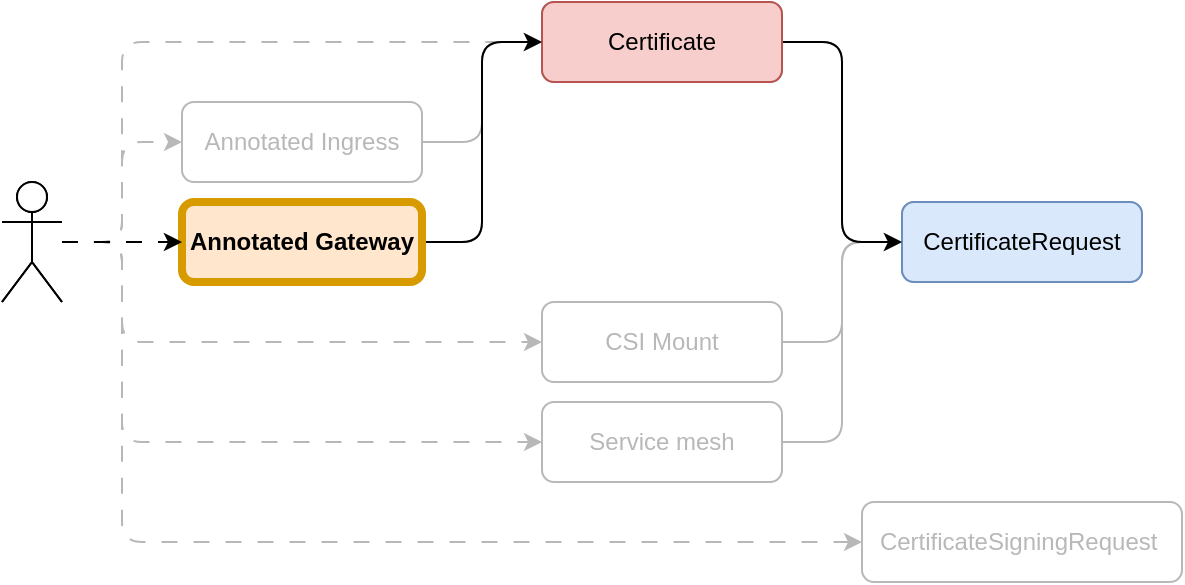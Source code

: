 <mxfile version="22.0.4" type="device">
  <diagram name="Page-1" id="8RZXTcy5Nw3SyCsKjzD_">
    <mxGraphModel dx="1018" dy="552" grid="1" gridSize="10" guides="1" tooltips="1" connect="1" arrows="1" fold="1" page="1" pageScale="1" pageWidth="1000" pageHeight="500" math="0" shadow="0">
      <root>
        <mxCell id="0" />
        <mxCell id="1" parent="0" />
        <mxCell id="JVhJCnYr1ToQFlPB30l1-1" value="CertificateRequest" style="rounded=1;whiteSpace=wrap;html=1;strokeWidth=1;fontStyle=0;strokeColor=#B8B8B8;fontColor=#b8b8b8;" parent="1" vertex="1">
          <mxGeometry x="490" y="140" width="120" height="40" as="geometry" />
        </mxCell>
        <mxCell id="JVhJCnYr1ToQFlPB30l1-7" style="edgeStyle=orthogonalEdgeStyle;rounded=1;orthogonalLoop=1;jettySize=auto;html=1;exitX=1;exitY=0.5;exitDx=0;exitDy=0;entryX=0;entryY=0.5;entryDx=0;entryDy=0;strokeColor=#B8B8B8;" parent="1" source="JVhJCnYr1ToQFlPB30l1-2" target="JVhJCnYr1ToQFlPB30l1-1" edge="1">
          <mxGeometry relative="1" as="geometry">
            <mxPoint x="520" y="300" as="targetPoint" />
            <Array as="points">
              <mxPoint x="460" y="60" />
              <mxPoint x="460" y="160" />
            </Array>
          </mxGeometry>
        </mxCell>
        <mxCell id="JVhJCnYr1ToQFlPB30l1-2" value="Certificate" style="rounded=1;whiteSpace=wrap;html=1;fontStyle=0;strokeWidth=1;strokeColor=#B8B8B8;fontColor=#b8b8b8;" parent="1" vertex="1">
          <mxGeometry x="310" y="40" width="120" height="40" as="geometry" />
        </mxCell>
        <mxCell id="JVhJCnYr1ToQFlPB30l1-5" style="edgeStyle=orthogonalEdgeStyle;rounded=1;orthogonalLoop=1;jettySize=auto;html=1;exitX=1;exitY=0.5;exitDx=0;exitDy=0;entryX=0;entryY=0.5;entryDx=0;entryDy=0;strokeColor=#B8B8B8;" parent="1" source="JVhJCnYr1ToQFlPB30l1-3" target="JVhJCnYr1ToQFlPB30l1-2" edge="1">
          <mxGeometry relative="1" as="geometry" />
        </mxCell>
        <mxCell id="JVhJCnYr1ToQFlPB30l1-3" value="Annotated Ingress" style="rounded=1;whiteSpace=wrap;html=1;strokeWidth=1;fillStyle=auto;gradientDirection=radial;fontStyle=0;strokeColor=#B8B8B8;fontColor=#b8b8b8;" parent="1" vertex="1">
          <mxGeometry x="130" y="90" width="120" height="40" as="geometry" />
        </mxCell>
        <mxCell id="JVhJCnYr1ToQFlPB30l1-6" style="edgeStyle=orthogonalEdgeStyle;rounded=1;orthogonalLoop=1;jettySize=auto;html=1;exitX=1;exitY=0.5;exitDx=0;exitDy=0;entryX=0;entryY=0.5;entryDx=0;entryDy=0;strokeColor=#B8B8B8;" parent="1" source="JVhJCnYr1ToQFlPB30l1-4" target="JVhJCnYr1ToQFlPB30l1-2" edge="1">
          <mxGeometry relative="1" as="geometry" />
        </mxCell>
        <mxCell id="JVhJCnYr1ToQFlPB30l1-4" value="Annotated Gateway" style="rounded=1;whiteSpace=wrap;html=1;fontStyle=0;strokeWidth=1;strokeColor=#B8B8B8;fontColor=#b8b8b8;" parent="1" vertex="1">
          <mxGeometry x="130" y="140" width="120" height="40" as="geometry" />
        </mxCell>
        <mxCell id="JVhJCnYr1ToQFlPB30l1-10" style="edgeStyle=orthogonalEdgeStyle;rounded=1;orthogonalLoop=1;jettySize=auto;html=1;exitX=1;exitY=0.5;exitDx=0;exitDy=0;entryX=0;entryY=0.5;entryDx=0;entryDy=0;strokeColor=#B8B8B8;" parent="1" source="JVhJCnYr1ToQFlPB30l1-8" target="JVhJCnYr1ToQFlPB30l1-1" edge="1">
          <mxGeometry relative="1" as="geometry">
            <Array as="points">
              <mxPoint x="460" y="260" />
              <mxPoint x="460" y="160" />
            </Array>
          </mxGeometry>
        </mxCell>
        <mxCell id="JVhJCnYr1ToQFlPB30l1-8" value="Service mesh" style="rounded=1;whiteSpace=wrap;html=1;fontStyle=0;strokeWidth=1;strokeColor=#B8B8B8;fontColor=#b8b8b8;" parent="1" vertex="1">
          <mxGeometry x="310" y="240" width="120" height="40" as="geometry" />
        </mxCell>
        <mxCell id="JVhJCnYr1ToQFlPB30l1-11" style="edgeStyle=orthogonalEdgeStyle;rounded=1;orthogonalLoop=1;jettySize=auto;html=1;exitX=1;exitY=0.5;exitDx=0;exitDy=0;entryX=0;entryY=0.5;entryDx=0;entryDy=0;strokeColor=#B8B8B8;" parent="1" source="JVhJCnYr1ToQFlPB30l1-9" target="JVhJCnYr1ToQFlPB30l1-1" edge="1">
          <mxGeometry relative="1" as="geometry">
            <mxPoint x="520" y="290" as="targetPoint" />
            <Array as="points">
              <mxPoint x="460" y="210" />
              <mxPoint x="460" y="160" />
            </Array>
          </mxGeometry>
        </mxCell>
        <mxCell id="JVhJCnYr1ToQFlPB30l1-9" value="CSI Mount" style="rounded=1;whiteSpace=wrap;html=1;fontStyle=0;strokeWidth=1;strokeColor=#B8B8B8;fontColor=#b8b8b8;" parent="1" vertex="1">
          <mxGeometry x="310" y="190" width="120" height="40" as="geometry" />
        </mxCell>
        <mxCell id="JVhJCnYr1ToQFlPB30l1-13" style="edgeStyle=orthogonalEdgeStyle;rounded=1;orthogonalLoop=1;jettySize=auto;html=1;entryX=0;entryY=0.5;entryDx=0;entryDy=0;dashed=1;dashPattern=8 8;strokeColor=#B8B8B8;" parent="1" source="JVhJCnYr1ToQFlPB30l1-12" target="JVhJCnYr1ToQFlPB30l1-2" edge="1">
          <mxGeometry relative="1" as="geometry">
            <Array as="points">
              <mxPoint x="100" y="160" />
              <mxPoint x="100" y="60" />
            </Array>
          </mxGeometry>
        </mxCell>
        <mxCell id="JVhJCnYr1ToQFlPB30l1-14" style="edgeStyle=orthogonalEdgeStyle;rounded=1;orthogonalLoop=1;jettySize=auto;html=1;entryX=0;entryY=0.5;entryDx=0;entryDy=0;dashed=1;dashPattern=8 8;strokeColor=#B8B8B8;" parent="1" source="JVhJCnYr1ToQFlPB30l1-12" target="JVhJCnYr1ToQFlPB30l1-3" edge="1">
          <mxGeometry relative="1" as="geometry">
            <Array as="points">
              <mxPoint x="100" y="160" />
              <mxPoint x="100" y="110" />
            </Array>
          </mxGeometry>
        </mxCell>
        <mxCell id="JVhJCnYr1ToQFlPB30l1-15" style="edgeStyle=orthogonalEdgeStyle;rounded=1;orthogonalLoop=1;jettySize=auto;html=1;entryX=0;entryY=0.5;entryDx=0;entryDy=0;dashed=1;dashPattern=8 8;strokeColor=#B8B8B8;" parent="1" source="JVhJCnYr1ToQFlPB30l1-12" target="JVhJCnYr1ToQFlPB30l1-4" edge="1">
          <mxGeometry relative="1" as="geometry">
            <Array as="points">
              <mxPoint x="80" y="160" />
              <mxPoint x="80" y="160" />
            </Array>
          </mxGeometry>
        </mxCell>
        <mxCell id="JVhJCnYr1ToQFlPB30l1-16" style="edgeStyle=orthogonalEdgeStyle;rounded=1;orthogonalLoop=1;jettySize=auto;html=1;entryX=0;entryY=0.5;entryDx=0;entryDy=0;dashed=1;dashPattern=8 8;strokeColor=#B8B8B8;" parent="1" source="JVhJCnYr1ToQFlPB30l1-12" target="JVhJCnYr1ToQFlPB30l1-8" edge="1">
          <mxGeometry relative="1" as="geometry">
            <Array as="points">
              <mxPoint x="100" y="160" />
              <mxPoint x="100" y="260" />
            </Array>
          </mxGeometry>
        </mxCell>
        <mxCell id="JVhJCnYr1ToQFlPB30l1-17" style="edgeStyle=orthogonalEdgeStyle;rounded=1;orthogonalLoop=1;jettySize=auto;html=1;entryX=0;entryY=0.5;entryDx=0;entryDy=0;dashed=1;dashPattern=8 8;strokeColor=#B8B8B8;" parent="1" source="JVhJCnYr1ToQFlPB30l1-12" target="JVhJCnYr1ToQFlPB30l1-9" edge="1">
          <mxGeometry relative="1" as="geometry">
            <Array as="points">
              <mxPoint x="100" y="160" />
              <mxPoint x="100" y="210" />
            </Array>
          </mxGeometry>
        </mxCell>
        <mxCell id="JVhJCnYr1ToQFlPB30l1-12" value="" style="shape=umlActor;verticalLabelPosition=bottom;verticalAlign=top;html=1;outlineConnect=0;rounded=1;" parent="1" vertex="1">
          <mxGeometry x="40" y="130" width="30" height="60" as="geometry" />
        </mxCell>
        <mxCell id="JVhJCnYr1ToQFlPB30l1-21" style="edgeStyle=orthogonalEdgeStyle;rounded=1;orthogonalLoop=1;jettySize=auto;html=1;entryX=0;entryY=0.5;entryDx=0;entryDy=0;dashed=1;dashPattern=8 8;strokeColor=#B8B8B8;" parent="1" target="JVhJCnYr1ToQFlPB30l1-22" edge="1">
          <mxGeometry relative="1" as="geometry">
            <mxPoint x="70" y="160" as="sourcePoint" />
            <mxPoint x="310" y="320" as="targetPoint" />
            <Array as="points">
              <mxPoint x="70" y="160" />
              <mxPoint x="100" y="160" />
              <mxPoint x="100" y="310" />
            </Array>
          </mxGeometry>
        </mxCell>
        <mxCell id="JVhJCnYr1ToQFlPB30l1-22" value="CertificateSigningRequest&amp;nbsp;" style="rounded=1;whiteSpace=wrap;html=1;strokeWidth=1;fontStyle=0;strokeColor=#B8B8B8;fontColor=#b8b8b8;" parent="1" vertex="1">
          <mxGeometry x="470" y="290" width="160" height="40" as="geometry" />
        </mxCell>
        <mxCell id="8jj6k7kpBkraGI9aeyTs-122" value="ALL" parent="0" visible="0" />
        <mxCell id="8jj6k7kpBkraGI9aeyTs-123" value="CertificateRequest" style="rounded=1;whiteSpace=wrap;html=1;strokeWidth=1;fontStyle=0;strokeColor=#6c8ebf;fillColor=#dae8fc;" parent="8jj6k7kpBkraGI9aeyTs-122" vertex="1">
          <mxGeometry x="490" y="140" width="120" height="40" as="geometry" />
        </mxCell>
        <mxCell id="8jj6k7kpBkraGI9aeyTs-124" style="edgeStyle=orthogonalEdgeStyle;rounded=1;orthogonalLoop=1;jettySize=auto;html=1;exitX=1;exitY=0.5;exitDx=0;exitDy=0;entryX=0;entryY=0.5;entryDx=0;entryDy=0;strokeColor=#000000;" parent="8jj6k7kpBkraGI9aeyTs-122" source="8jj6k7kpBkraGI9aeyTs-125" target="8jj6k7kpBkraGI9aeyTs-123" edge="1">
          <mxGeometry relative="1" as="geometry">
            <mxPoint x="520" y="300" as="targetPoint" />
            <Array as="points">
              <mxPoint x="460" y="60" />
              <mxPoint x="460" y="160" />
            </Array>
          </mxGeometry>
        </mxCell>
        <mxCell id="8jj6k7kpBkraGI9aeyTs-125" value="Certificate" style="rounded=1;whiteSpace=wrap;html=1;fontStyle=0;strokeWidth=1;strokeColor=#b85450;fillColor=#f8cecc;" parent="8jj6k7kpBkraGI9aeyTs-122" vertex="1">
          <mxGeometry x="310" y="40" width="120" height="40" as="geometry" />
        </mxCell>
        <mxCell id="8jj6k7kpBkraGI9aeyTs-126" style="edgeStyle=orthogonalEdgeStyle;rounded=1;orthogonalLoop=1;jettySize=auto;html=1;exitX=1;exitY=0.5;exitDx=0;exitDy=0;entryX=0;entryY=0.5;entryDx=0;entryDy=0;strokeColor=#000000;" parent="8jj6k7kpBkraGI9aeyTs-122" source="8jj6k7kpBkraGI9aeyTs-127" target="8jj6k7kpBkraGI9aeyTs-125" edge="1">
          <mxGeometry relative="1" as="geometry" />
        </mxCell>
        <mxCell id="8jj6k7kpBkraGI9aeyTs-127" value="Annotated Ingress" style="rounded=1;whiteSpace=wrap;html=1;strokeWidth=1;fillStyle=auto;gradientDirection=radial;fontStyle=0;strokeColor=#d79b00;fillColor=#ffe6cc;" parent="8jj6k7kpBkraGI9aeyTs-122" vertex="1">
          <mxGeometry x="130" y="90" width="120" height="40" as="geometry" />
        </mxCell>
        <mxCell id="8jj6k7kpBkraGI9aeyTs-128" style="edgeStyle=orthogonalEdgeStyle;rounded=1;orthogonalLoop=1;jettySize=auto;html=1;exitX=1;exitY=0.5;exitDx=0;exitDy=0;entryX=0;entryY=0.5;entryDx=0;entryDy=0;strokeColor=#000000;" parent="8jj6k7kpBkraGI9aeyTs-122" source="8jj6k7kpBkraGI9aeyTs-129" target="8jj6k7kpBkraGI9aeyTs-125" edge="1">
          <mxGeometry relative="1" as="geometry" />
        </mxCell>
        <mxCell id="8jj6k7kpBkraGI9aeyTs-129" value="Annotated Gateway" style="rounded=1;whiteSpace=wrap;html=1;fontStyle=0;strokeWidth=1;strokeColor=#d79b00;fillColor=#ffe6cc;" parent="8jj6k7kpBkraGI9aeyTs-122" vertex="1">
          <mxGeometry x="130" y="140" width="120" height="40" as="geometry" />
        </mxCell>
        <mxCell id="8jj6k7kpBkraGI9aeyTs-130" style="edgeStyle=orthogonalEdgeStyle;rounded=1;orthogonalLoop=1;jettySize=auto;html=1;exitX=1;exitY=0.5;exitDx=0;exitDy=0;entryX=0;entryY=0.5;entryDx=0;entryDy=0;strokeColor=#000000;" parent="8jj6k7kpBkraGI9aeyTs-122" source="8jj6k7kpBkraGI9aeyTs-131" target="8jj6k7kpBkraGI9aeyTs-123" edge="1">
          <mxGeometry relative="1" as="geometry">
            <Array as="points">
              <mxPoint x="460" y="260" />
              <mxPoint x="460" y="160" />
            </Array>
          </mxGeometry>
        </mxCell>
        <mxCell id="8jj6k7kpBkraGI9aeyTs-131" value="Service mesh" style="rounded=1;whiteSpace=wrap;html=1;fontStyle=0;strokeWidth=1;strokeColor=#b85450;fillColor=#f8cecc;" parent="8jj6k7kpBkraGI9aeyTs-122" vertex="1">
          <mxGeometry x="310" y="240" width="120" height="40" as="geometry" />
        </mxCell>
        <mxCell id="8jj6k7kpBkraGI9aeyTs-132" style="edgeStyle=orthogonalEdgeStyle;rounded=1;orthogonalLoop=1;jettySize=auto;html=1;exitX=1;exitY=0.5;exitDx=0;exitDy=0;entryX=0;entryY=0.5;entryDx=0;entryDy=0;strokeColor=#000000;" parent="8jj6k7kpBkraGI9aeyTs-122" source="8jj6k7kpBkraGI9aeyTs-133" target="8jj6k7kpBkraGI9aeyTs-123" edge="1">
          <mxGeometry relative="1" as="geometry">
            <mxPoint x="520" y="290" as="targetPoint" />
            <Array as="points">
              <mxPoint x="460" y="210" />
              <mxPoint x="460" y="160" />
            </Array>
          </mxGeometry>
        </mxCell>
        <mxCell id="8jj6k7kpBkraGI9aeyTs-133" value="CSI Mount" style="rounded=1;whiteSpace=wrap;html=1;fontStyle=0;strokeWidth=1;strokeColor=#b85450;fillColor=#f8cecc;" parent="8jj6k7kpBkraGI9aeyTs-122" vertex="1">
          <mxGeometry x="310" y="190" width="120" height="40" as="geometry" />
        </mxCell>
        <mxCell id="8jj6k7kpBkraGI9aeyTs-134" style="edgeStyle=orthogonalEdgeStyle;rounded=1;orthogonalLoop=1;jettySize=auto;html=1;entryX=0;entryY=0.5;entryDx=0;entryDy=0;dashed=1;dashPattern=8 8;strokeColor=#000000;" parent="8jj6k7kpBkraGI9aeyTs-122" source="8jj6k7kpBkraGI9aeyTs-139" target="8jj6k7kpBkraGI9aeyTs-125" edge="1">
          <mxGeometry relative="1" as="geometry">
            <Array as="points">
              <mxPoint x="100" y="160" />
              <mxPoint x="100" y="60" />
            </Array>
          </mxGeometry>
        </mxCell>
        <mxCell id="8jj6k7kpBkraGI9aeyTs-135" style="edgeStyle=orthogonalEdgeStyle;rounded=1;orthogonalLoop=1;jettySize=auto;html=1;entryX=0;entryY=0.5;entryDx=0;entryDy=0;dashed=1;dashPattern=8 8;strokeColor=#000000;" parent="8jj6k7kpBkraGI9aeyTs-122" source="8jj6k7kpBkraGI9aeyTs-139" target="8jj6k7kpBkraGI9aeyTs-127" edge="1">
          <mxGeometry relative="1" as="geometry">
            <Array as="points">
              <mxPoint x="100" y="160" />
              <mxPoint x="100" y="110" />
            </Array>
          </mxGeometry>
        </mxCell>
        <mxCell id="8jj6k7kpBkraGI9aeyTs-136" style="edgeStyle=orthogonalEdgeStyle;rounded=1;orthogonalLoop=1;jettySize=auto;html=1;entryX=0;entryY=0.5;entryDx=0;entryDy=0;dashed=1;dashPattern=8 8;strokeColor=#000000;" parent="8jj6k7kpBkraGI9aeyTs-122" source="8jj6k7kpBkraGI9aeyTs-139" target="8jj6k7kpBkraGI9aeyTs-129" edge="1">
          <mxGeometry relative="1" as="geometry">
            <Array as="points">
              <mxPoint x="80" y="160" />
              <mxPoint x="80" y="160" />
            </Array>
          </mxGeometry>
        </mxCell>
        <mxCell id="8jj6k7kpBkraGI9aeyTs-137" style="edgeStyle=orthogonalEdgeStyle;rounded=1;orthogonalLoop=1;jettySize=auto;html=1;entryX=0;entryY=0.5;entryDx=0;entryDy=0;dashed=1;dashPattern=8 8;strokeColor=#000000;" parent="8jj6k7kpBkraGI9aeyTs-122" source="8jj6k7kpBkraGI9aeyTs-139" target="8jj6k7kpBkraGI9aeyTs-131" edge="1">
          <mxGeometry relative="1" as="geometry">
            <Array as="points">
              <mxPoint x="100" y="160" />
              <mxPoint x="100" y="260" />
            </Array>
          </mxGeometry>
        </mxCell>
        <mxCell id="8jj6k7kpBkraGI9aeyTs-138" style="edgeStyle=orthogonalEdgeStyle;rounded=1;orthogonalLoop=1;jettySize=auto;html=1;entryX=0;entryY=0.5;entryDx=0;entryDy=0;dashed=1;dashPattern=8 8;strokeColor=#000000;" parent="8jj6k7kpBkraGI9aeyTs-122" source="8jj6k7kpBkraGI9aeyTs-139" target="8jj6k7kpBkraGI9aeyTs-133" edge="1">
          <mxGeometry relative="1" as="geometry">
            <Array as="points">
              <mxPoint x="100" y="160" />
              <mxPoint x="100" y="210" />
            </Array>
          </mxGeometry>
        </mxCell>
        <mxCell id="8jj6k7kpBkraGI9aeyTs-139" value="" style="shape=umlActor;verticalLabelPosition=bottom;verticalAlign=top;html=1;outlineConnect=0;rounded=1;strokeColor=#000000;" parent="8jj6k7kpBkraGI9aeyTs-122" vertex="1">
          <mxGeometry x="40" y="130" width="30" height="60" as="geometry" />
        </mxCell>
        <mxCell id="8jj6k7kpBkraGI9aeyTs-140" style="edgeStyle=orthogonalEdgeStyle;rounded=1;orthogonalLoop=1;jettySize=auto;html=1;entryX=0;entryY=0.5;entryDx=0;entryDy=0;dashed=1;dashPattern=8 8;strokeColor=#000000;" parent="8jj6k7kpBkraGI9aeyTs-122" target="8jj6k7kpBkraGI9aeyTs-141" edge="1">
          <mxGeometry relative="1" as="geometry">
            <mxPoint x="70" y="160" as="sourcePoint" />
            <mxPoint x="310" y="320" as="targetPoint" />
            <Array as="points">
              <mxPoint x="70" y="160" />
              <mxPoint x="100" y="160" />
              <mxPoint x="100" y="310" />
            </Array>
          </mxGeometry>
        </mxCell>
        <mxCell id="8jj6k7kpBkraGI9aeyTs-141" value="CertificateSigningRequest&amp;nbsp;" style="rounded=1;whiteSpace=wrap;html=1;strokeWidth=1;fontStyle=0;strokeColor=#6c8ebf;fillColor=#dae8fc;" parent="8jj6k7kpBkraGI9aeyTs-122" vertex="1">
          <mxGeometry x="470" y="290" width="160" height="40" as="geometry" />
        </mxCell>
        <mxCell id="8jj6k7kpBkraGI9aeyTs-90" value="CSR" parent="0" visible="0" />
        <mxCell id="8jj6k7kpBkraGI9aeyTs-91" style="edgeStyle=orthogonalEdgeStyle;rounded=1;orthogonalLoop=1;jettySize=auto;html=1;entryX=0;entryY=0.5;entryDx=0;entryDy=0;dashed=1;dashPattern=8 8;strokeColor=#050505;" parent="8jj6k7kpBkraGI9aeyTs-90" target="8jj6k7kpBkraGI9aeyTs-92" edge="1">
          <mxGeometry relative="1" as="geometry">
            <mxPoint x="70" y="160" as="sourcePoint" />
            <mxPoint x="310" y="320" as="targetPoint" />
            <Array as="points">
              <mxPoint x="70" y="160" />
              <mxPoint x="100" y="160" />
              <mxPoint x="100" y="310" />
            </Array>
          </mxGeometry>
        </mxCell>
        <mxCell id="8jj6k7kpBkraGI9aeyTs-92" value="CertificateSigningRequest&amp;nbsp;" style="rounded=1;whiteSpace=wrap;html=1;strokeWidth=4;fontStyle=1;strokeColor=#6c8ebf;fillColor=#dae8fc;" parent="8jj6k7kpBkraGI9aeyTs-90" vertex="1">
          <mxGeometry x="470" y="290" width="160" height="40" as="geometry" />
        </mxCell>
        <mxCell id="8jj6k7kpBkraGI9aeyTs-102" value="CR" parent="0" visible="0" />
        <mxCell id="8jj6k7kpBkraGI9aeyTs-103" value="CertificateRequest" style="rounded=1;whiteSpace=wrap;html=1;strokeWidth=4;fontStyle=1;strokeColor=#6c8ebf;fillColor=#dae8fc;" parent="8jj6k7kpBkraGI9aeyTs-102" vertex="1">
          <mxGeometry x="490" y="140" width="120" height="40" as="geometry" />
        </mxCell>
        <mxCell id="8jj6k7kpBkraGI9aeyTs-104" style="edgeStyle=orthogonalEdgeStyle;rounded=1;orthogonalLoop=1;jettySize=auto;html=1;exitX=1;exitY=0.5;exitDx=0;exitDy=0;entryX=0;entryY=0.5;entryDx=0;entryDy=0;strokeColor=#000000;" parent="8jj6k7kpBkraGI9aeyTs-102" source="8jj6k7kpBkraGI9aeyTs-105" target="8jj6k7kpBkraGI9aeyTs-103" edge="1">
          <mxGeometry relative="1" as="geometry">
            <mxPoint x="520" y="300" as="targetPoint" />
            <Array as="points">
              <mxPoint x="460" y="60" />
              <mxPoint x="460" y="160" />
            </Array>
          </mxGeometry>
        </mxCell>
        <mxCell id="8jj6k7kpBkraGI9aeyTs-105" value="Certificate" style="rounded=1;whiteSpace=wrap;html=1;fontStyle=0;strokeWidth=1;strokeColor=#b85450;fillColor=#f8cecc;" parent="8jj6k7kpBkraGI9aeyTs-102" vertex="1">
          <mxGeometry x="310" y="40" width="120" height="40" as="geometry" />
        </mxCell>
        <mxCell id="8jj6k7kpBkraGI9aeyTs-106" style="edgeStyle=orthogonalEdgeStyle;rounded=1;orthogonalLoop=1;jettySize=auto;html=1;exitX=1;exitY=0.5;exitDx=0;exitDy=0;entryX=0;entryY=0.5;entryDx=0;entryDy=0;strokeColor=#000000;" parent="8jj6k7kpBkraGI9aeyTs-102" source="8jj6k7kpBkraGI9aeyTs-107" target="8jj6k7kpBkraGI9aeyTs-105" edge="1">
          <mxGeometry relative="1" as="geometry" />
        </mxCell>
        <mxCell id="8jj6k7kpBkraGI9aeyTs-107" value="Annotated Ingress" style="rounded=1;whiteSpace=wrap;html=1;strokeWidth=1;fillStyle=auto;gradientDirection=radial;fontStyle=0;strokeColor=#d79b00;fillColor=#ffe6cc;" parent="8jj6k7kpBkraGI9aeyTs-102" vertex="1">
          <mxGeometry x="130" y="90" width="120" height="40" as="geometry" />
        </mxCell>
        <mxCell id="8jj6k7kpBkraGI9aeyTs-108" style="edgeStyle=orthogonalEdgeStyle;rounded=1;orthogonalLoop=1;jettySize=auto;html=1;exitX=1;exitY=0.5;exitDx=0;exitDy=0;entryX=0;entryY=0.5;entryDx=0;entryDy=0;strokeColor=#000000;" parent="8jj6k7kpBkraGI9aeyTs-102" source="8jj6k7kpBkraGI9aeyTs-109" target="8jj6k7kpBkraGI9aeyTs-105" edge="1">
          <mxGeometry relative="1" as="geometry" />
        </mxCell>
        <mxCell id="8jj6k7kpBkraGI9aeyTs-109" value="Annotated Gateway" style="rounded=1;whiteSpace=wrap;html=1;fontStyle=0;strokeWidth=1;strokeColor=#d79b00;fillColor=#ffe6cc;" parent="8jj6k7kpBkraGI9aeyTs-102" vertex="1">
          <mxGeometry x="130" y="140" width="120" height="40" as="geometry" />
        </mxCell>
        <mxCell id="8jj6k7kpBkraGI9aeyTs-110" style="edgeStyle=orthogonalEdgeStyle;rounded=1;orthogonalLoop=1;jettySize=auto;html=1;exitX=1;exitY=0.5;exitDx=0;exitDy=0;entryX=0;entryY=0.5;entryDx=0;entryDy=0;strokeColor=#000000;" parent="8jj6k7kpBkraGI9aeyTs-102" source="8jj6k7kpBkraGI9aeyTs-111" target="8jj6k7kpBkraGI9aeyTs-103" edge="1">
          <mxGeometry relative="1" as="geometry">
            <Array as="points">
              <mxPoint x="460" y="260" />
              <mxPoint x="460" y="160" />
            </Array>
          </mxGeometry>
        </mxCell>
        <mxCell id="8jj6k7kpBkraGI9aeyTs-111" value="Service mesh" style="rounded=1;whiteSpace=wrap;html=1;fontStyle=0;strokeWidth=1;strokeColor=#b85450;fillColor=#f8cecc;" parent="8jj6k7kpBkraGI9aeyTs-102" vertex="1">
          <mxGeometry x="310" y="240" width="120" height="40" as="geometry" />
        </mxCell>
        <mxCell id="8jj6k7kpBkraGI9aeyTs-112" style="edgeStyle=orthogonalEdgeStyle;rounded=1;orthogonalLoop=1;jettySize=auto;html=1;exitX=1;exitY=0.5;exitDx=0;exitDy=0;entryX=0;entryY=0.5;entryDx=0;entryDy=0;strokeColor=#000000;" parent="8jj6k7kpBkraGI9aeyTs-102" source="8jj6k7kpBkraGI9aeyTs-113" target="8jj6k7kpBkraGI9aeyTs-103" edge="1">
          <mxGeometry relative="1" as="geometry">
            <mxPoint x="520" y="290" as="targetPoint" />
            <Array as="points">
              <mxPoint x="460" y="210" />
              <mxPoint x="460" y="160" />
            </Array>
          </mxGeometry>
        </mxCell>
        <mxCell id="8jj6k7kpBkraGI9aeyTs-113" value="CSI Mount" style="rounded=1;whiteSpace=wrap;html=1;fontStyle=0;strokeWidth=1;strokeColor=#b85450;fillColor=#f8cecc;" parent="8jj6k7kpBkraGI9aeyTs-102" vertex="1">
          <mxGeometry x="310" y="190" width="120" height="40" as="geometry" />
        </mxCell>
        <mxCell id="8jj6k7kpBkraGI9aeyTs-114" style="edgeStyle=orthogonalEdgeStyle;rounded=1;orthogonalLoop=1;jettySize=auto;html=1;entryX=0;entryY=0.5;entryDx=0;entryDy=0;dashed=1;dashPattern=8 8;strokeColor=#000000;" parent="8jj6k7kpBkraGI9aeyTs-102" source="8jj6k7kpBkraGI9aeyTs-119" target="8jj6k7kpBkraGI9aeyTs-105" edge="1">
          <mxGeometry relative="1" as="geometry">
            <Array as="points">
              <mxPoint x="100" y="160" />
              <mxPoint x="100" y="60" />
            </Array>
          </mxGeometry>
        </mxCell>
        <mxCell id="8jj6k7kpBkraGI9aeyTs-115" style="edgeStyle=orthogonalEdgeStyle;rounded=1;orthogonalLoop=1;jettySize=auto;html=1;entryX=0;entryY=0.5;entryDx=0;entryDy=0;dashed=1;dashPattern=8 8;strokeColor=#000000;" parent="8jj6k7kpBkraGI9aeyTs-102" source="8jj6k7kpBkraGI9aeyTs-119" target="8jj6k7kpBkraGI9aeyTs-107" edge="1">
          <mxGeometry relative="1" as="geometry">
            <Array as="points">
              <mxPoint x="100" y="160" />
              <mxPoint x="100" y="110" />
            </Array>
          </mxGeometry>
        </mxCell>
        <mxCell id="8jj6k7kpBkraGI9aeyTs-116" style="edgeStyle=orthogonalEdgeStyle;rounded=1;orthogonalLoop=1;jettySize=auto;html=1;entryX=0;entryY=0.5;entryDx=0;entryDy=0;dashed=1;dashPattern=8 8;strokeColor=#000000;" parent="8jj6k7kpBkraGI9aeyTs-102" source="8jj6k7kpBkraGI9aeyTs-119" target="8jj6k7kpBkraGI9aeyTs-109" edge="1">
          <mxGeometry relative="1" as="geometry">
            <Array as="points">
              <mxPoint x="80" y="160" />
              <mxPoint x="80" y="160" />
            </Array>
          </mxGeometry>
        </mxCell>
        <mxCell id="8jj6k7kpBkraGI9aeyTs-117" style="edgeStyle=orthogonalEdgeStyle;rounded=1;orthogonalLoop=1;jettySize=auto;html=1;entryX=0;entryY=0.5;entryDx=0;entryDy=0;dashed=1;dashPattern=8 8;strokeColor=#000000;" parent="8jj6k7kpBkraGI9aeyTs-102" source="8jj6k7kpBkraGI9aeyTs-119" target="8jj6k7kpBkraGI9aeyTs-111" edge="1">
          <mxGeometry relative="1" as="geometry">
            <Array as="points">
              <mxPoint x="100" y="160" />
              <mxPoint x="100" y="260" />
            </Array>
          </mxGeometry>
        </mxCell>
        <mxCell id="8jj6k7kpBkraGI9aeyTs-118" style="edgeStyle=orthogonalEdgeStyle;rounded=1;orthogonalLoop=1;jettySize=auto;html=1;entryX=0;entryY=0.5;entryDx=0;entryDy=0;dashed=1;dashPattern=8 8;strokeColor=#000000;" parent="8jj6k7kpBkraGI9aeyTs-102" source="8jj6k7kpBkraGI9aeyTs-119" target="8jj6k7kpBkraGI9aeyTs-113" edge="1">
          <mxGeometry relative="1" as="geometry">
            <Array as="points">
              <mxPoint x="100" y="160" />
              <mxPoint x="100" y="210" />
            </Array>
          </mxGeometry>
        </mxCell>
        <mxCell id="8jj6k7kpBkraGI9aeyTs-119" value="" style="shape=umlActor;verticalLabelPosition=bottom;verticalAlign=top;html=1;outlineConnect=0;rounded=1;strokeColor=#000000;" parent="8jj6k7kpBkraGI9aeyTs-102" vertex="1">
          <mxGeometry x="40" y="130" width="30" height="60" as="geometry" />
        </mxCell>
        <mxCell id="8jj6k7kpBkraGI9aeyTs-2" value="Certificate" parent="0" visible="0" />
        <mxCell id="8jj6k7kpBkraGI9aeyTs-3" value="CertificateRequest" style="rounded=1;whiteSpace=wrap;html=1;fillColor=#dae8fc;strokeColor=#6c8ebf;strokeWidth=1;fontStyle=0;" parent="8jj6k7kpBkraGI9aeyTs-2" vertex="1">
          <mxGeometry x="490" y="140" width="120" height="40" as="geometry" />
        </mxCell>
        <mxCell id="8jj6k7kpBkraGI9aeyTs-4" style="edgeStyle=orthogonalEdgeStyle;rounded=1;orthogonalLoop=1;jettySize=auto;html=1;exitX=1;exitY=0.5;exitDx=0;exitDy=0;entryX=0;entryY=0.5;entryDx=0;entryDy=0;" parent="8jj6k7kpBkraGI9aeyTs-2" source="8jj6k7kpBkraGI9aeyTs-5" target="8jj6k7kpBkraGI9aeyTs-3" edge="1">
          <mxGeometry relative="1" as="geometry">
            <mxPoint x="520" y="300" as="targetPoint" />
            <Array as="points">
              <mxPoint x="460" y="60" />
              <mxPoint x="460" y="160" />
            </Array>
          </mxGeometry>
        </mxCell>
        <mxCell id="8jj6k7kpBkraGI9aeyTs-5" value="Certificate" style="rounded=1;whiteSpace=wrap;html=1;fillColor=#f8cecc;strokeColor=#b85450;fontStyle=1;strokeWidth=4;" parent="8jj6k7kpBkraGI9aeyTs-2" vertex="1">
          <mxGeometry x="310" y="40" width="120" height="40" as="geometry" />
        </mxCell>
        <mxCell id="8jj6k7kpBkraGI9aeyTs-19" value="" style="shape=umlActor;verticalLabelPosition=bottom;verticalAlign=top;html=1;outlineConnect=0;rounded=1;" parent="8jj6k7kpBkraGI9aeyTs-2" vertex="1">
          <mxGeometry x="40" y="130" width="30" height="60" as="geometry" />
        </mxCell>
        <mxCell id="8jj6k7kpBkraGI9aeyTs-89" style="edgeStyle=orthogonalEdgeStyle;rounded=1;orthogonalLoop=1;jettySize=auto;html=1;entryX=0;entryY=0.5;entryDx=0;entryDy=0;dashed=1;dashPattern=8 8;strokeColor=#000000;" parent="8jj6k7kpBkraGI9aeyTs-2" edge="1">
          <mxGeometry relative="1" as="geometry">
            <Array as="points">
              <mxPoint x="100" y="160" />
              <mxPoint x="100" y="60" />
            </Array>
            <mxPoint x="70" y="160" as="sourcePoint" />
            <mxPoint x="310" y="60" as="targetPoint" />
          </mxGeometry>
        </mxCell>
        <mxCell id="8jj6k7kpBkraGI9aeyTs-96" style="edgeStyle=orthogonalEdgeStyle;rounded=1;orthogonalLoop=1;jettySize=auto;html=1;exitX=1;exitY=0.5;exitDx=0;exitDy=0;" parent="8jj6k7kpBkraGI9aeyTs-2" source="8jj6k7kpBkraGI9aeyTs-97" edge="1">
          <mxGeometry relative="1" as="geometry">
            <mxPoint x="310" y="60" as="targetPoint" />
            <Array as="points">
              <mxPoint x="280" y="160" />
              <mxPoint x="280" y="60" />
            </Array>
          </mxGeometry>
        </mxCell>
        <mxCell id="8jj6k7kpBkraGI9aeyTs-97" value="Annotated Gateway" style="rounded=1;whiteSpace=wrap;html=1;fillColor=#ffe6cc;strokeColor=#d79b00;fontStyle=0;strokeWidth=1;" parent="8jj6k7kpBkraGI9aeyTs-2" vertex="1">
          <mxGeometry x="130" y="140" width="120" height="40" as="geometry" />
        </mxCell>
        <mxCell id="8jj6k7kpBkraGI9aeyTs-98" style="edgeStyle=orthogonalEdgeStyle;rounded=1;orthogonalLoop=1;jettySize=auto;html=1;entryX=0;entryY=0.5;entryDx=0;entryDy=0;dashed=1;dashPattern=8 8;" parent="8jj6k7kpBkraGI9aeyTs-2" target="8jj6k7kpBkraGI9aeyTs-97" edge="1">
          <mxGeometry relative="1" as="geometry">
            <Array as="points">
              <mxPoint x="80" y="160" />
              <mxPoint x="80" y="160" />
            </Array>
            <mxPoint x="70" y="160" as="sourcePoint" />
          </mxGeometry>
        </mxCell>
        <mxCell id="8jj6k7kpBkraGI9aeyTs-99" style="edgeStyle=orthogonalEdgeStyle;rounded=1;orthogonalLoop=1;jettySize=auto;html=1;exitX=1;exitY=0.5;exitDx=0;exitDy=0;entryX=0;entryY=0.5;entryDx=0;entryDy=0;" parent="8jj6k7kpBkraGI9aeyTs-2" source="8jj6k7kpBkraGI9aeyTs-100" edge="1">
          <mxGeometry relative="1" as="geometry">
            <mxPoint x="309.49" y="60" as="targetPoint" />
            <Array as="points">
              <mxPoint x="280" y="110" />
              <mxPoint x="280" y="60" />
            </Array>
          </mxGeometry>
        </mxCell>
        <mxCell id="8jj6k7kpBkraGI9aeyTs-100" value="Annotated Ingress" style="rounded=1;whiteSpace=wrap;html=1;fillColor=#ffe6cc;strokeColor=#d79b00;strokeWidth=1;fillStyle=auto;gradientDirection=radial;fontStyle=0;" parent="8jj6k7kpBkraGI9aeyTs-2" vertex="1">
          <mxGeometry x="130" y="90" width="120" height="40" as="geometry" />
        </mxCell>
        <mxCell id="8jj6k7kpBkraGI9aeyTs-101" style="edgeStyle=orthogonalEdgeStyle;rounded=1;orthogonalLoop=1;jettySize=auto;html=1;dashed=1;dashPattern=8 8;" parent="8jj6k7kpBkraGI9aeyTs-2" target="8jj6k7kpBkraGI9aeyTs-100" edge="1">
          <mxGeometry relative="1" as="geometry">
            <Array as="points">
              <mxPoint x="100" y="160" />
              <mxPoint x="100" y="110" />
            </Array>
            <mxPoint x="70" y="160" as="sourcePoint" />
            <mxPoint x="130.49" y="110" as="targetPoint" />
          </mxGeometry>
        </mxCell>
        <object label="Mesh&#xa;" id="8jj6k7kpBkraGI9aeyTs-22">
          <mxCell parent="0" visible="0" />
        </object>
        <mxCell id="8jj6k7kpBkraGI9aeyTs-23" value="CertificateRequest" style="rounded=1;whiteSpace=wrap;html=1;fillColor=#dae8fc;strokeColor=#6c8ebf;strokeWidth=1;fontStyle=0;" parent="8jj6k7kpBkraGI9aeyTs-22" vertex="1">
          <mxGeometry x="490" y="140" width="120" height="40" as="geometry" />
        </mxCell>
        <mxCell id="8jj6k7kpBkraGI9aeyTs-26" style="edgeStyle=orthogonalEdgeStyle;rounded=1;orthogonalLoop=1;jettySize=auto;html=1;exitX=1;exitY=0.5;exitDx=0;exitDy=0;entryX=0;entryY=0.5;entryDx=0;entryDy=0;" parent="8jj6k7kpBkraGI9aeyTs-22" edge="1">
          <mxGeometry relative="1" as="geometry">
            <mxPoint x="250" y="110" as="sourcePoint" />
          </mxGeometry>
        </mxCell>
        <mxCell id="8jj6k7kpBkraGI9aeyTs-28" style="edgeStyle=orthogonalEdgeStyle;rounded=1;orthogonalLoop=1;jettySize=auto;html=1;exitX=1;exitY=0.5;exitDx=0;exitDy=0;entryX=0;entryY=0.5;entryDx=0;entryDy=0;" parent="8jj6k7kpBkraGI9aeyTs-22" edge="1">
          <mxGeometry relative="1" as="geometry">
            <mxPoint x="250" y="160" as="sourcePoint" />
          </mxGeometry>
        </mxCell>
        <mxCell id="8jj6k7kpBkraGI9aeyTs-30" style="edgeStyle=orthogonalEdgeStyle;rounded=1;orthogonalLoop=1;jettySize=auto;html=1;exitX=1;exitY=0.5;exitDx=0;exitDy=0;entryX=0;entryY=0.5;entryDx=0;entryDy=0;" parent="8jj6k7kpBkraGI9aeyTs-22" source="8jj6k7kpBkraGI9aeyTs-31" target="8jj6k7kpBkraGI9aeyTs-23" edge="1">
          <mxGeometry relative="1" as="geometry">
            <Array as="points">
              <mxPoint x="460" y="260" />
              <mxPoint x="460" y="160" />
            </Array>
          </mxGeometry>
        </mxCell>
        <mxCell id="8jj6k7kpBkraGI9aeyTs-31" value="Service mesh" style="rounded=1;whiteSpace=wrap;html=1;fillColor=#f8cecc;strokeColor=#b85450;fontStyle=1;strokeWidth=4;" parent="8jj6k7kpBkraGI9aeyTs-22" vertex="1">
          <mxGeometry x="310" y="240" width="120" height="40" as="geometry" />
        </mxCell>
        <mxCell id="8jj6k7kpBkraGI9aeyTs-37" style="edgeStyle=orthogonalEdgeStyle;rounded=1;orthogonalLoop=1;jettySize=auto;html=1;entryX=0;entryY=0.5;entryDx=0;entryDy=0;dashed=1;dashPattern=8 8;" parent="8jj6k7kpBkraGI9aeyTs-22" source="8jj6k7kpBkraGI9aeyTs-39" target="8jj6k7kpBkraGI9aeyTs-31" edge="1">
          <mxGeometry relative="1" as="geometry">
            <Array as="points">
              <mxPoint x="100" y="160" />
              <mxPoint x="100" y="260" />
            </Array>
          </mxGeometry>
        </mxCell>
        <mxCell id="8jj6k7kpBkraGI9aeyTs-39" value="" style="shape=umlActor;verticalLabelPosition=bottom;verticalAlign=top;html=1;outlineConnect=0;rounded=1;" parent="8jj6k7kpBkraGI9aeyTs-22" vertex="1">
          <mxGeometry x="40" y="130" width="30" height="60" as="geometry" />
        </mxCell>
        <mxCell id="8jj6k7kpBkraGI9aeyTs-42" value="CSI" parent="0" visible="0" />
        <mxCell id="8jj6k7kpBkraGI9aeyTs-43" value="CertificateRequest" style="rounded=1;whiteSpace=wrap;html=1;fillColor=#dae8fc;strokeColor=#6c8ebf;strokeWidth=1;fontStyle=0;" parent="8jj6k7kpBkraGI9aeyTs-42" vertex="1">
          <mxGeometry x="490" y="140" width="120" height="40" as="geometry" />
        </mxCell>
        <mxCell id="8jj6k7kpBkraGI9aeyTs-52" style="edgeStyle=orthogonalEdgeStyle;rounded=1;orthogonalLoop=1;jettySize=auto;html=1;exitX=1;exitY=0.5;exitDx=0;exitDy=0;entryX=0;entryY=0.5;entryDx=0;entryDy=0;" parent="8jj6k7kpBkraGI9aeyTs-42" source="8jj6k7kpBkraGI9aeyTs-53" target="8jj6k7kpBkraGI9aeyTs-43" edge="1">
          <mxGeometry relative="1" as="geometry">
            <mxPoint x="520" y="290" as="targetPoint" />
            <Array as="points">
              <mxPoint x="460" y="210" />
              <mxPoint x="460" y="160" />
            </Array>
          </mxGeometry>
        </mxCell>
        <mxCell id="8jj6k7kpBkraGI9aeyTs-53" value="CSI Mount" style="rounded=1;whiteSpace=wrap;html=1;fillColor=#f8cecc;strokeColor=#b85450;fontStyle=1;strokeWidth=4;" parent="8jj6k7kpBkraGI9aeyTs-42" vertex="1">
          <mxGeometry x="310" y="190" width="120" height="40" as="geometry" />
        </mxCell>
        <mxCell id="8jj6k7kpBkraGI9aeyTs-58" style="edgeStyle=orthogonalEdgeStyle;rounded=1;orthogonalLoop=1;jettySize=auto;html=1;entryX=0;entryY=0.5;entryDx=0;entryDy=0;dashed=1;dashPattern=8 8;" parent="8jj6k7kpBkraGI9aeyTs-42" source="8jj6k7kpBkraGI9aeyTs-59" target="8jj6k7kpBkraGI9aeyTs-53" edge="1">
          <mxGeometry relative="1" as="geometry">
            <Array as="points">
              <mxPoint x="100" y="160" />
              <mxPoint x="100" y="210" />
            </Array>
          </mxGeometry>
        </mxCell>
        <mxCell id="8jj6k7kpBkraGI9aeyTs-59" value="" style="shape=umlActor;verticalLabelPosition=bottom;verticalAlign=top;html=1;outlineConnect=0;rounded=1;" parent="8jj6k7kpBkraGI9aeyTs-42" vertex="1">
          <mxGeometry x="40" y="130" width="30" height="60" as="geometry" />
        </mxCell>
        <mxCell id="8jj6k7kpBkraGI9aeyTs-62" value="Ingress" parent="0" visible="0" />
        <mxCell id="8jj6k7kpBkraGI9aeyTs-63" value="CertificateRequest" style="rounded=1;whiteSpace=wrap;html=1;fillColor=#dae8fc;strokeColor=#6c8ebf;strokeWidth=1;fontStyle=0;" parent="8jj6k7kpBkraGI9aeyTs-62" vertex="1">
          <mxGeometry x="490" y="140" width="120" height="40" as="geometry" />
        </mxCell>
        <mxCell id="8jj6k7kpBkraGI9aeyTs-64" style="edgeStyle=orthogonalEdgeStyle;rounded=1;orthogonalLoop=1;jettySize=auto;html=1;exitX=1;exitY=0.5;exitDx=0;exitDy=0;entryX=0;entryY=0.5;entryDx=0;entryDy=0;" parent="8jj6k7kpBkraGI9aeyTs-62" source="8jj6k7kpBkraGI9aeyTs-65" target="8jj6k7kpBkraGI9aeyTs-63" edge="1">
          <mxGeometry relative="1" as="geometry">
            <mxPoint x="520" y="300" as="targetPoint" />
            <Array as="points">
              <mxPoint x="460" y="60" />
              <mxPoint x="460" y="160" />
            </Array>
          </mxGeometry>
        </mxCell>
        <mxCell id="8jj6k7kpBkraGI9aeyTs-65" value="Certificate" style="rounded=1;whiteSpace=wrap;html=1;fillColor=#f8cecc;strokeColor=#b85450;fontStyle=0;strokeWidth=1;" parent="8jj6k7kpBkraGI9aeyTs-62" vertex="1">
          <mxGeometry x="310" y="40" width="120" height="40" as="geometry" />
        </mxCell>
        <mxCell id="8jj6k7kpBkraGI9aeyTs-66" style="edgeStyle=orthogonalEdgeStyle;rounded=1;orthogonalLoop=1;jettySize=auto;html=1;exitX=1;exitY=0.5;exitDx=0;exitDy=0;entryX=0;entryY=0.5;entryDx=0;entryDy=0;" parent="8jj6k7kpBkraGI9aeyTs-62" source="8jj6k7kpBkraGI9aeyTs-67" target="8jj6k7kpBkraGI9aeyTs-65" edge="1">
          <mxGeometry relative="1" as="geometry" />
        </mxCell>
        <mxCell id="8jj6k7kpBkraGI9aeyTs-67" value="Annotated Ingress" style="rounded=1;whiteSpace=wrap;html=1;fillColor=#ffe6cc;strokeColor=#d79b00;strokeWidth=4;fillStyle=auto;gradientDirection=radial;fontStyle=1;" parent="8jj6k7kpBkraGI9aeyTs-62" vertex="1">
          <mxGeometry x="130" y="90" width="120" height="40" as="geometry" />
        </mxCell>
        <mxCell id="8jj6k7kpBkraGI9aeyTs-71" style="edgeStyle=orthogonalEdgeStyle;rounded=1;orthogonalLoop=1;jettySize=auto;html=1;entryX=0;entryY=0.5;entryDx=0;entryDy=0;dashed=1;dashPattern=8 8;" parent="8jj6k7kpBkraGI9aeyTs-62" source="8jj6k7kpBkraGI9aeyTs-73" target="8jj6k7kpBkraGI9aeyTs-67" edge="1">
          <mxGeometry relative="1" as="geometry">
            <Array as="points">
              <mxPoint x="100" y="160" />
              <mxPoint x="100" y="110" />
            </Array>
          </mxGeometry>
        </mxCell>
        <mxCell id="8jj6k7kpBkraGI9aeyTs-73" value="" style="shape=umlActor;verticalLabelPosition=bottom;verticalAlign=top;html=1;outlineConnect=0;rounded=1;" parent="8jj6k7kpBkraGI9aeyTs-62" vertex="1">
          <mxGeometry x="40" y="130" width="30" height="60" as="geometry" />
        </mxCell>
        <mxCell id="8jj6k7kpBkraGI9aeyTs-74" value="Gateway" parent="0" />
        <mxCell id="8jj6k7kpBkraGI9aeyTs-75" value="CertificateRequest" style="rounded=1;whiteSpace=wrap;html=1;fillColor=#dae8fc;strokeColor=#6c8ebf;strokeWidth=1;fontStyle=0;" parent="8jj6k7kpBkraGI9aeyTs-74" vertex="1">
          <mxGeometry x="490" y="140" width="120" height="40" as="geometry" />
        </mxCell>
        <mxCell id="8jj6k7kpBkraGI9aeyTs-76" style="edgeStyle=orthogonalEdgeStyle;rounded=1;orthogonalLoop=1;jettySize=auto;html=1;exitX=1;exitY=0.5;exitDx=0;exitDy=0;entryX=0;entryY=0.5;entryDx=0;entryDy=0;" parent="8jj6k7kpBkraGI9aeyTs-74" source="8jj6k7kpBkraGI9aeyTs-77" target="8jj6k7kpBkraGI9aeyTs-75" edge="1">
          <mxGeometry relative="1" as="geometry">
            <mxPoint x="520" y="300" as="targetPoint" />
            <Array as="points">
              <mxPoint x="460" y="60" />
              <mxPoint x="460" y="160" />
            </Array>
          </mxGeometry>
        </mxCell>
        <mxCell id="8jj6k7kpBkraGI9aeyTs-77" value="Certificate" style="rounded=1;whiteSpace=wrap;html=1;fillColor=#f8cecc;strokeColor=#b85450;fontStyle=0;strokeWidth=1;" parent="8jj6k7kpBkraGI9aeyTs-74" vertex="1">
          <mxGeometry x="310" y="40" width="120" height="40" as="geometry" />
        </mxCell>
        <mxCell id="8jj6k7kpBkraGI9aeyTs-80" style="edgeStyle=orthogonalEdgeStyle;rounded=1;orthogonalLoop=1;jettySize=auto;html=1;exitX=1;exitY=0.5;exitDx=0;exitDy=0;entryX=0;entryY=0.5;entryDx=0;entryDy=0;" parent="8jj6k7kpBkraGI9aeyTs-74" source="8jj6k7kpBkraGI9aeyTs-81" target="8jj6k7kpBkraGI9aeyTs-77" edge="1">
          <mxGeometry relative="1" as="geometry" />
        </mxCell>
        <mxCell id="8jj6k7kpBkraGI9aeyTs-81" value="Annotated Gateway" style="rounded=1;whiteSpace=wrap;html=1;fillColor=#ffe6cc;strokeColor=#d79b00;fontStyle=1;strokeWidth=4;" parent="8jj6k7kpBkraGI9aeyTs-74" vertex="1">
          <mxGeometry x="130" y="140" width="120" height="40" as="geometry" />
        </mxCell>
        <mxCell id="8jj6k7kpBkraGI9aeyTs-84" style="edgeStyle=orthogonalEdgeStyle;rounded=1;orthogonalLoop=1;jettySize=auto;html=1;entryX=0;entryY=0.5;entryDx=0;entryDy=0;dashed=1;dashPattern=8 8;" parent="8jj6k7kpBkraGI9aeyTs-74" source="8jj6k7kpBkraGI9aeyTs-85" target="8jj6k7kpBkraGI9aeyTs-81" edge="1">
          <mxGeometry relative="1" as="geometry">
            <Array as="points">
              <mxPoint x="80" y="160" />
              <mxPoint x="80" y="160" />
            </Array>
          </mxGeometry>
        </mxCell>
        <mxCell id="8jj6k7kpBkraGI9aeyTs-85" value="" style="shape=umlActor;verticalLabelPosition=bottom;verticalAlign=top;html=1;outlineConnect=0;rounded=1;" parent="8jj6k7kpBkraGI9aeyTs-74" vertex="1">
          <mxGeometry x="40" y="130" width="30" height="60" as="geometry" />
        </mxCell>
      </root>
    </mxGraphModel>
  </diagram>
</mxfile>
